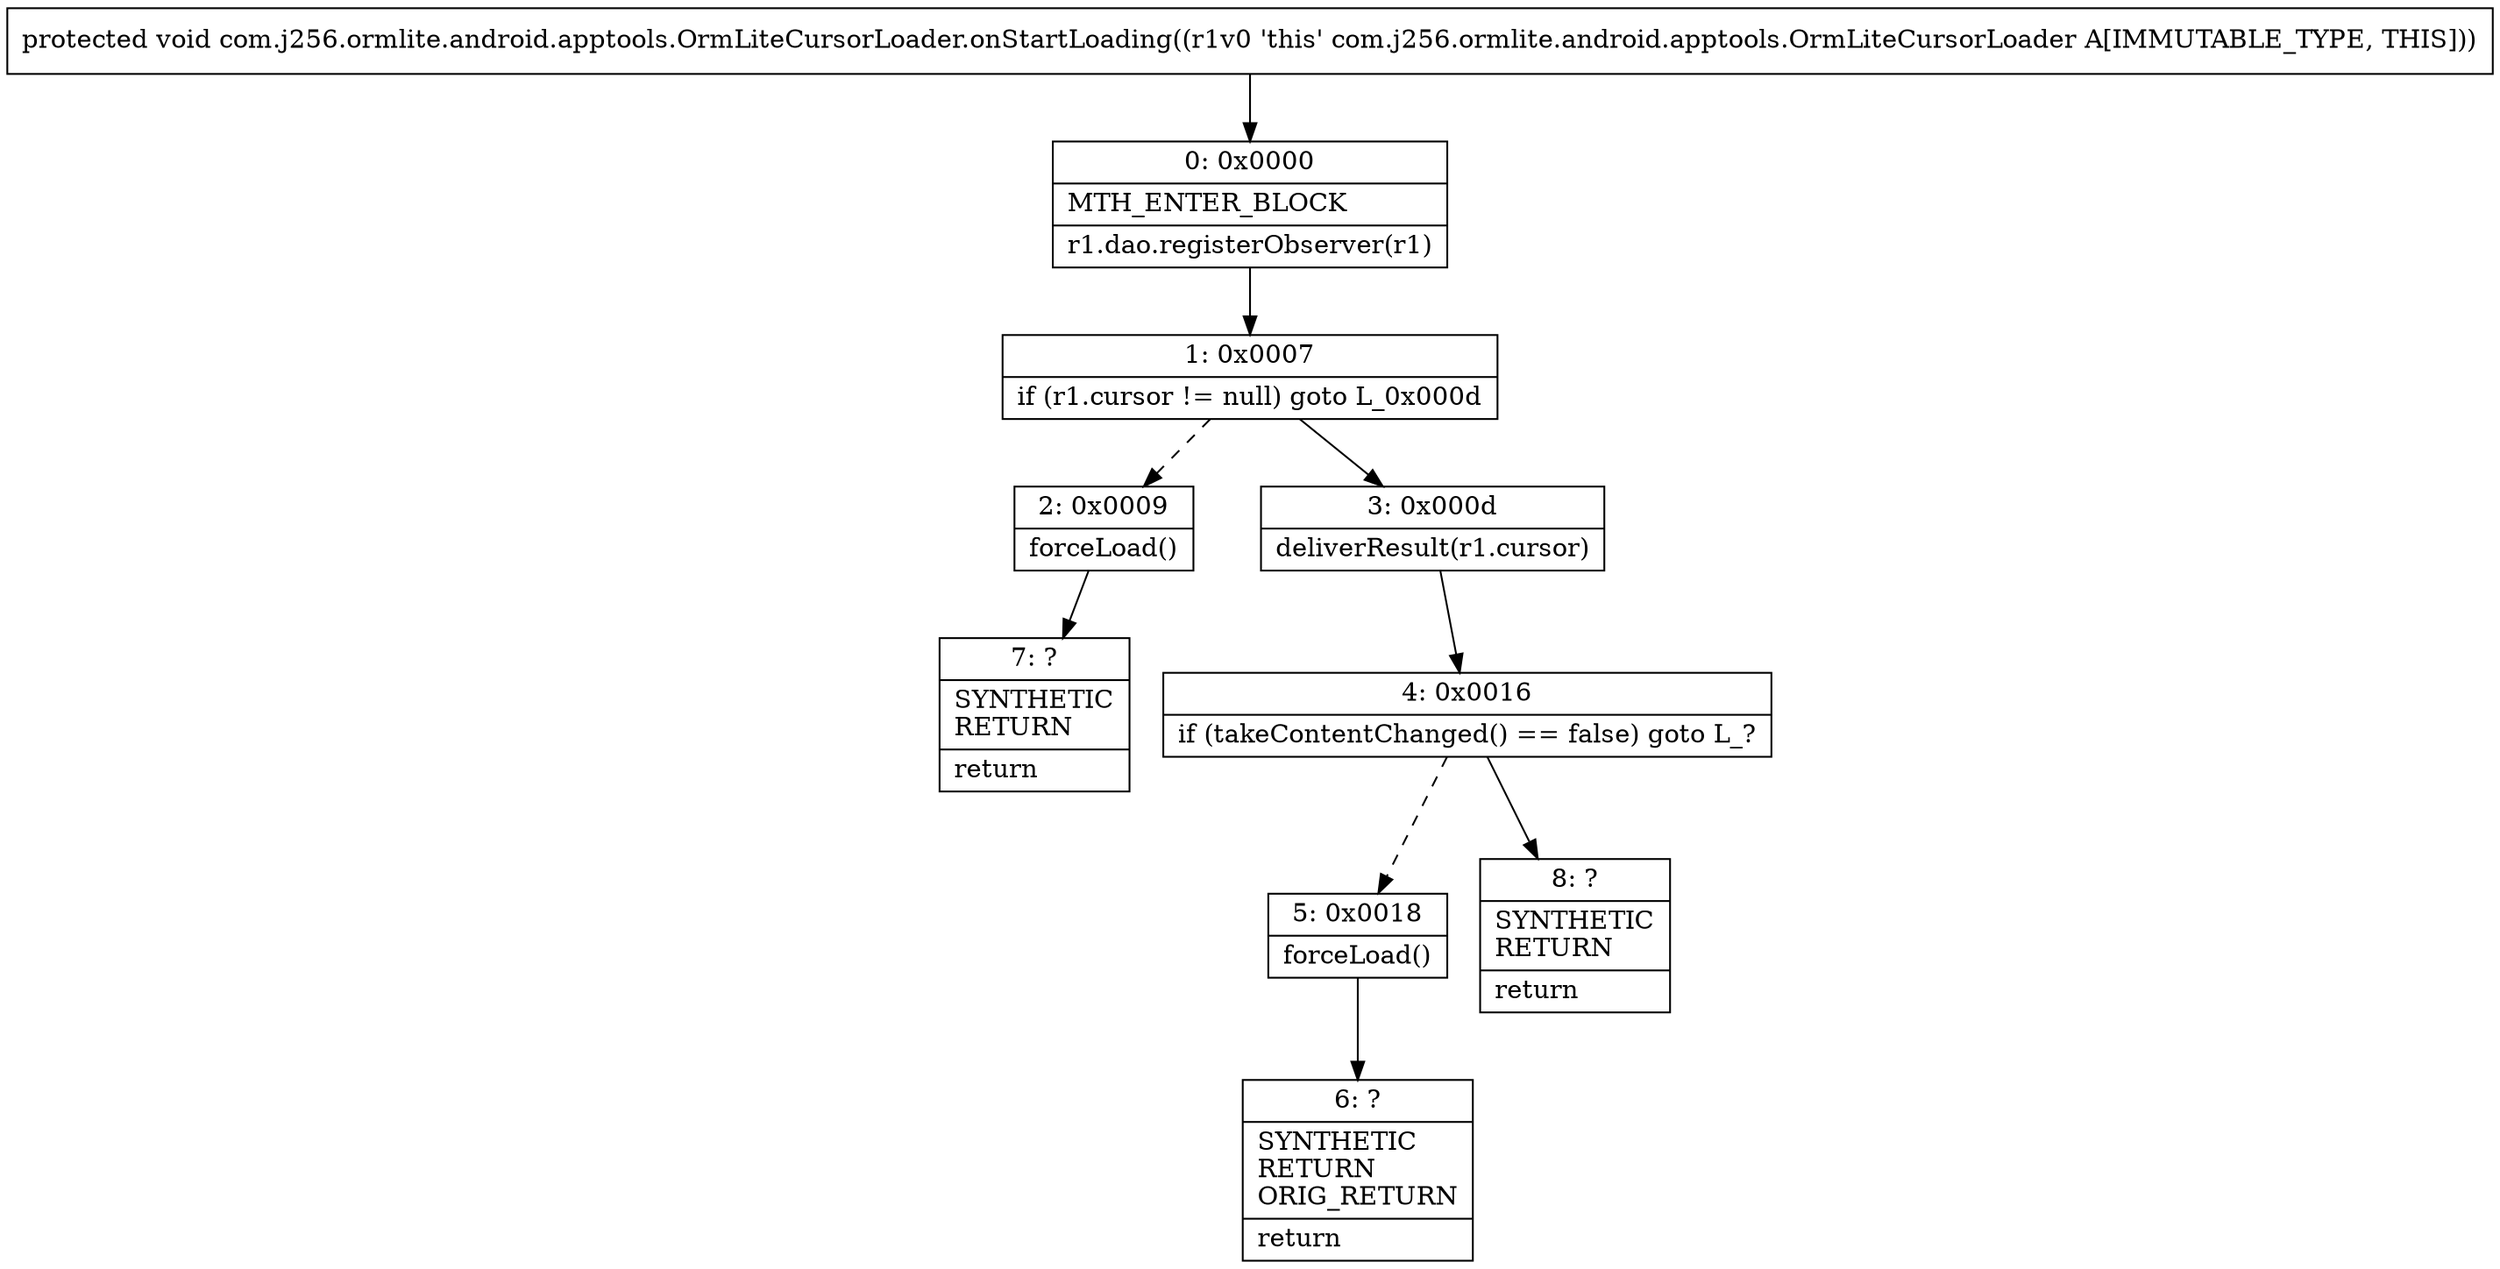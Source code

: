 digraph "CFG forcom.j256.ormlite.android.apptools.OrmLiteCursorLoader.onStartLoading()V" {
Node_0 [shape=record,label="{0\:\ 0x0000|MTH_ENTER_BLOCK\l|r1.dao.registerObserver(r1)\l}"];
Node_1 [shape=record,label="{1\:\ 0x0007|if (r1.cursor != null) goto L_0x000d\l}"];
Node_2 [shape=record,label="{2\:\ 0x0009|forceLoad()\l}"];
Node_3 [shape=record,label="{3\:\ 0x000d|deliverResult(r1.cursor)\l}"];
Node_4 [shape=record,label="{4\:\ 0x0016|if (takeContentChanged() == false) goto L_?\l}"];
Node_5 [shape=record,label="{5\:\ 0x0018|forceLoad()\l}"];
Node_6 [shape=record,label="{6\:\ ?|SYNTHETIC\lRETURN\lORIG_RETURN\l|return\l}"];
Node_7 [shape=record,label="{7\:\ ?|SYNTHETIC\lRETURN\l|return\l}"];
Node_8 [shape=record,label="{8\:\ ?|SYNTHETIC\lRETURN\l|return\l}"];
MethodNode[shape=record,label="{protected void com.j256.ormlite.android.apptools.OrmLiteCursorLoader.onStartLoading((r1v0 'this' com.j256.ormlite.android.apptools.OrmLiteCursorLoader A[IMMUTABLE_TYPE, THIS])) }"];
MethodNode -> Node_0;
Node_0 -> Node_1;
Node_1 -> Node_2[style=dashed];
Node_1 -> Node_3;
Node_2 -> Node_7;
Node_3 -> Node_4;
Node_4 -> Node_5[style=dashed];
Node_4 -> Node_8;
Node_5 -> Node_6;
}

